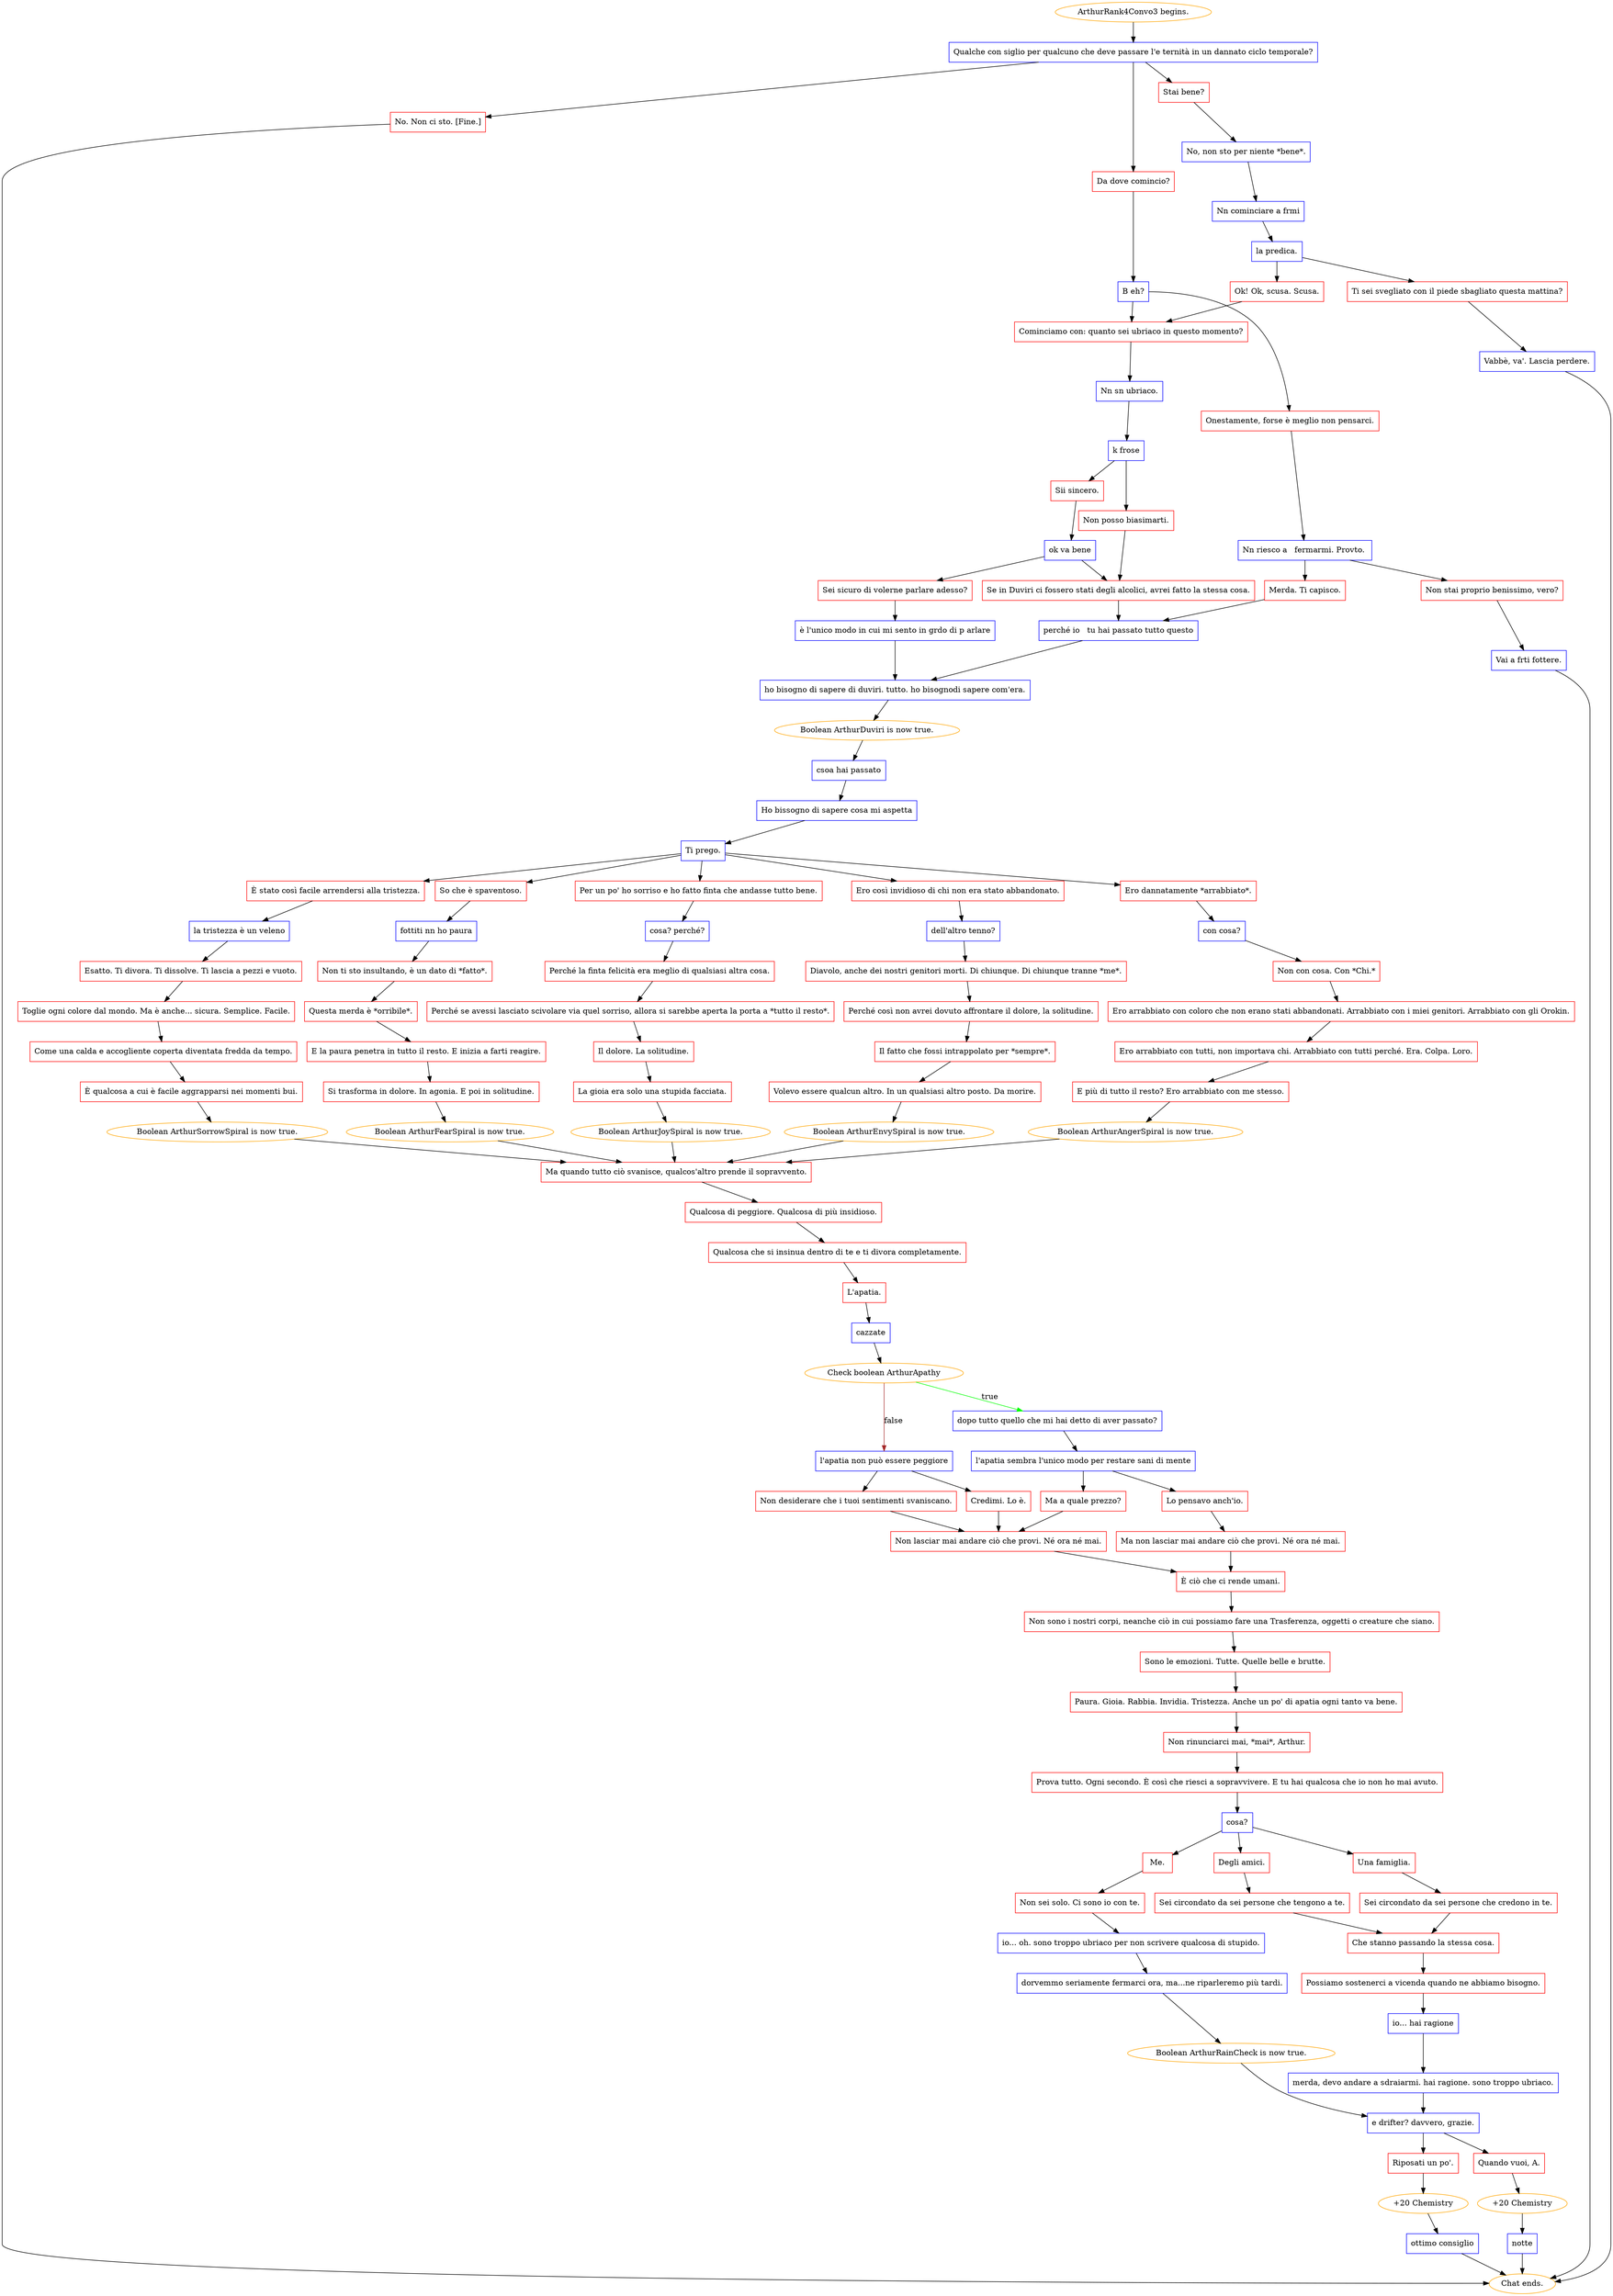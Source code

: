 digraph {
	"ArthurRank4Convo3 begins." [color=orange];
		"ArthurRank4Convo3 begins." -> j3620835116;
	j3620835116 [label="Qualche con siglio per qualcuno che deve passare l'e ternità in un dannato ciclo temporale?",shape=box,color=blue];
		j3620835116 -> j2548367221;
		j3620835116 -> j2320164516;
		j3620835116 -> j4075078919;
	j2548367221 [label="Stai bene?",shape=box,color=red];
		j2548367221 -> j1364440890;
	j2320164516 [label="Da dove comincio?",shape=box,color=red];
		j2320164516 -> j4039014681;
	j4075078919 [label="No. Non ci sto. [Fine.]",shape=box,color=red];
		j4075078919 -> "Chat ends.";
	j1364440890 [label="No, non sto per niente *bene*.",shape=box,color=blue];
		j1364440890 -> j1748869329;
	j4039014681 [label="B eh?",shape=box,color=blue];
		j4039014681 -> j1043457574;
		j4039014681 -> j396431708;
	"Chat ends." [color=orange];
	j1748869329 [label="Nn cominciare a frmi",shape=box,color=blue];
		j1748869329 -> j2336199462;
	j1043457574 [label="Cominciamo con: quanto sei ubriaco in questo momento?",shape=box,color=red];
		j1043457574 -> j3939686690;
	j396431708 [label="Onestamente, forse è meglio non pensarci.",shape=box,color=red];
		j396431708 -> j4054306123;
	j2336199462 [label="la predica.",shape=box,color=blue];
		j2336199462 -> j2413392229;
		j2336199462 -> j176639109;
	j3939686690 [label="Nn sn ubriaco.",shape=box,color=blue];
		j3939686690 -> j3636474746;
	j4054306123 [label="Nn riesco a   fermarmi. Provto. ",shape=box,color=blue];
		j4054306123 -> j2517598871;
		j4054306123 -> j2571321852;
	j2413392229 [label="Ti sei svegliato con il piede sbagliato questa mattina?",shape=box,color=red];
		j2413392229 -> j4165183401;
	j176639109 [label="Ok! Ok, scusa. Scusa.",shape=box,color=red];
		j176639109 -> j1043457574;
	j3636474746 [label="k frose",shape=box,color=blue];
		j3636474746 -> j2361547393;
		j3636474746 -> j3454581745;
	j2517598871 [label="Merda. Ti capisco.",shape=box,color=red];
		j2517598871 -> j4014152311;
	j2571321852 [label="Non stai proprio benissimo, vero?",shape=box,color=red];
		j2571321852 -> j1016365154;
	j4165183401 [label="Vabbè, va'. Lascia perdere.",shape=box,color=blue];
		j4165183401 -> "Chat ends.";
	j2361547393 [label="Sii sincero.",shape=box,color=red];
		j2361547393 -> j417503135;
	j3454581745 [label="Non posso biasimarti.",shape=box,color=red];
		j3454581745 -> j2137432298;
	j4014152311 [label="perché io   tu hai passato tutto questo",shape=box,color=blue];
		j4014152311 -> j2601269972;
	j1016365154 [label="Vai a frti fottere.",shape=box,color=blue];
		j1016365154 -> "Chat ends.";
	j417503135 [label="ok va bene",shape=box,color=blue];
		j417503135 -> j408437889;
		j417503135 -> j2137432298;
	j2137432298 [label="Se in Duviri ci fossero stati degli alcolici, avrei fatto la stessa cosa.",shape=box,color=red];
		j2137432298 -> j4014152311;
	j2601269972 [label="ho bisogno di sapere di duviri. tutto. ho bisognodi sapere com'era.",shape=box,color=blue];
		j2601269972 -> j3031759709;
	j408437889 [label="Sei sicuro di volerne parlare adesso?",shape=box,color=red];
		j408437889 -> j2992452625;
	j3031759709 [label="Boolean ArthurDuviri is now true.",color=orange];
		j3031759709 -> j843150799;
	j2992452625 [label="è l'unico modo in cui mi sento in grdo di p arlare",shape=box,color=blue];
		j2992452625 -> j2601269972;
	j843150799 [label="csoa hai passato",shape=box,color=blue];
		j843150799 -> j2429255758;
	j2429255758 [label="Ho bissogno di sapere cosa mi aspetta",shape=box,color=blue];
		j2429255758 -> j168797453;
	j168797453 [label="Ti prego.",shape=box,color=blue];
		j168797453 -> j749444788;
		j168797453 -> j1257032881;
		j168797453 -> j3834754391;
		j168797453 -> j353356746;
		j168797453 -> j2142058457;
	j749444788 [label="So che è spaventoso.",shape=box,color=red];
		j749444788 -> j3196639741;
	j1257032881 [label="Per un po' ho sorriso e ho fatto finta che andasse tutto bene.",shape=box,color=red];
		j1257032881 -> j3593414779;
	j3834754391 [label="Ero così invidioso di chi non era stato abbandonato.",shape=box,color=red];
		j3834754391 -> j3776434868;
	j353356746 [label="Ero dannatamente *arrabbiato*.",shape=box,color=red];
		j353356746 -> j3633829698;
	j2142058457 [label="È stato così facile arrendersi alla tristezza.",shape=box,color=red];
		j2142058457 -> j1874904280;
	j3196639741 [label="fottiti nn ho paura",shape=box,color=blue];
		j3196639741 -> j905786675;
	j3593414779 [label="cosa? perché?",shape=box,color=blue];
		j3593414779 -> j1050003673;
	j3776434868 [label="dell'altro tenno?",shape=box,color=blue];
		j3776434868 -> j2529754827;
	j3633829698 [label="con cosa?",shape=box,color=blue];
		j3633829698 -> j51964007;
	j1874904280 [label="la tristezza è un veleno",shape=box,color=blue];
		j1874904280 -> j4005858301;
	j905786675 [label="Non ti sto insultando, è un dato di *fatto*.",shape=box,color=red];
		j905786675 -> j3000269307;
	j1050003673 [label="Perché la finta felicità era meglio di qualsiasi altra cosa.",shape=box,color=red];
		j1050003673 -> j2154070296;
	j2529754827 [label="Diavolo, anche dei nostri genitori morti. Di chiunque. Di chiunque tranne *me*.",shape=box,color=red];
		j2529754827 -> j2246915220;
	j51964007 [label="Non con cosa. Con *Chi.*",shape=box,color=red];
		j51964007 -> j91214918;
	j4005858301 [label="Esatto. Ti divora. Ti dissolve. Ti lascia a pezzi e vuoto.",shape=box,color=red];
		j4005858301 -> j787868063;
	j3000269307 [label="Questa merda è *orribile*.",shape=box,color=red];
		j3000269307 -> j1317599497;
	j2154070296 [label="Perché se avessi lasciato scivolare via quel sorriso, allora si sarebbe aperta la porta a *tutto il resto*.",shape=box,color=red];
		j2154070296 -> j3075454772;
	j2246915220 [label="Perché così non avrei dovuto affrontare il dolore, la solitudine.",shape=box,color=red];
		j2246915220 -> j3137133220;
	j91214918 [label="Ero arrabbiato con coloro che non erano stati abbandonati. Arrabbiato con i miei genitori. Arrabbiato con gli Orokin.",shape=box,color=red];
		j91214918 -> j951394282;
	j787868063 [label="Toglie ogni colore dal mondo. Ma è anche... sicura. Semplice. Facile.",shape=box,color=red];
		j787868063 -> j364498904;
	j1317599497 [label="E la paura penetra in tutto il resto. E inizia a farti reagire.",shape=box,color=red];
		j1317599497 -> j806742096;
	j3075454772 [label="Il dolore. La solitudine.",shape=box,color=red];
		j3075454772 -> j3973542125;
	j3137133220 [label="Il fatto che fossi intrappolato per *sempre*.",shape=box,color=red];
		j3137133220 -> j3833707301;
	j951394282 [label="Ero arrabbiato con tutti, non importava chi. Arrabbiato con tutti perché. Era. Colpa. Loro.",shape=box,color=red];
		j951394282 -> j1450041027;
	j364498904 [label="Come una calda e accogliente coperta diventata fredda da tempo.",shape=box,color=red];
		j364498904 -> j3002364322;
	j806742096 [label="Si trasforma in dolore. In agonia. E poi in solitudine.",shape=box,color=red];
		j806742096 -> j502029858;
	j3973542125 [label="La gioia era solo una stupida facciata.",shape=box,color=red];
		j3973542125 -> j3707098402;
	j3833707301 [label="Volevo essere qualcun altro. In un qualsiasi altro posto. Da morire.",shape=box,color=red];
		j3833707301 -> j1950911139;
	j1450041027 [label="E più di tutto il resto? Ero arrabbiato con me stesso.",shape=box,color=red];
		j1450041027 -> j1289933223;
	j3002364322 [label="È qualcosa a cui è facile aggrapparsi nei momenti bui.",shape=box,color=red];
		j3002364322 -> j132792324;
	j502029858 [label="Boolean ArthurFearSpiral is now true.",color=orange];
		j502029858 -> j1151138651;
	j3707098402 [label="Boolean ArthurJoySpiral is now true.",color=orange];
		j3707098402 -> j1151138651;
	j1950911139 [label="Boolean ArthurEnvySpiral is now true.",color=orange];
		j1950911139 -> j1151138651;
	j1289933223 [label="Boolean ArthurAngerSpiral is now true.",color=orange];
		j1289933223 -> j1151138651;
	j132792324 [label="Boolean ArthurSorrowSpiral is now true.",color=orange];
		j132792324 -> j1151138651;
	j1151138651 [label="Ma quando tutto ciò svanisce, qualcos'altro prende il sopravvento.",shape=box,color=red];
		j1151138651 -> j825470613;
	j825470613 [label="Qualcosa di peggiore. Qualcosa di più insidioso.",shape=box,color=red];
		j825470613 -> j2085686231;
	j2085686231 [label="Qualcosa che si insinua dentro di te e ti divora completamente.",shape=box,color=red];
		j2085686231 -> j1310907191;
	j1310907191 [label="L'apatia.",shape=box,color=red];
		j1310907191 -> j2502785061;
	j2502785061 [label="cazzate",shape=box,color=blue];
		j2502785061 -> j636424934;
	j636424934 [label="Check boolean ArthurApathy",color=orange];
		j636424934 -> j1847159447 [label=true,color=green];
		j636424934 -> j675435835 [label=false,color=brown];
	j1847159447 [label="dopo tutto quello che mi hai detto di aver passato?",shape=box,color=blue];
		j1847159447 -> j1859055872;
	j675435835 [label="l'apatia non può essere peggiore",shape=box,color=blue];
		j675435835 -> j1309165580;
		j675435835 -> j865019820;
	j1859055872 [label="l'apatia sembra l'unico modo per restare sani di mente",shape=box,color=blue];
		j1859055872 -> j1663299134;
		j1859055872 -> j3269679227;
	j1309165580 [label="Credimi. Lo è.",shape=box,color=red];
		j1309165580 -> j59583951;
	j865019820 [label="Non desiderare che i tuoi sentimenti svaniscano.",shape=box,color=red];
		j865019820 -> j59583951;
	j1663299134 [label="Lo pensavo anch'io.",shape=box,color=red];
		j1663299134 -> j2102554429;
	j3269679227 [label="Ma a quale prezzo?",shape=box,color=red];
		j3269679227 -> j59583951;
	j59583951 [label="Non lasciar mai andare ciò che provi. Né ora né mai.",shape=box,color=red];
		j59583951 -> j1356183575;
	j2102554429 [label="Ma non lasciar mai andare ciò che provi. Né ora né mai.",shape=box,color=red];
		j2102554429 -> j1356183575;
	j1356183575 [label="È ciò che ci rende umani.",shape=box,color=red];
		j1356183575 -> j1908268757;
	j1908268757 [label="Non sono i nostri corpi, neanche ciò in cui possiamo fare una Trasferenza, oggetti o creature che siano.",shape=box,color=red];
		j1908268757 -> j3965968855;
	j3965968855 [label="Sono le emozioni. Tutte. Quelle belle e brutte.",shape=box,color=red];
		j3965968855 -> j311617934;
	j311617934 [label="Paura. Gioia. Rabbia. Invidia. Tristezza. Anche un po' di apatia ogni tanto va bene.",shape=box,color=red];
		j311617934 -> j3018546418;
	j3018546418 [label="Non rinunciarci mai, *mai*, Arthur.",shape=box,color=red];
		j3018546418 -> j209464847;
	j209464847 [label="Prova tutto. Ogni secondo. È così che riesci a sopravvivere. E tu hai qualcosa che io non ho mai avuto.",shape=box,color=red];
		j209464847 -> j769301950;
	j769301950 [label="cosa?",shape=box,color=blue];
		j769301950 -> j4125550529;
		j769301950 -> j2026926074;
		j769301950 -> j391882211;
	j4125550529 [label="Degli amici.",shape=box,color=red];
		j4125550529 -> j950694898;
	j2026926074 [label="Una famiglia.",shape=box,color=red];
		j2026926074 -> j4202908237;
	j391882211 [label="Me.",shape=box,color=red];
		j391882211 -> j360092183;
	j950694898 [label="Sei circondato da sei persone che tengono a te.",shape=box,color=red];
		j950694898 -> j2918654304;
	j4202908237 [label="Sei circondato da sei persone che credono in te.",shape=box,color=red];
		j4202908237 -> j2918654304;
	j360092183 [label="Non sei solo. Ci sono io con te.",shape=box,color=red];
		j360092183 -> j2046815878;
	j2918654304 [label="Che stanno passando la stessa cosa.",shape=box,color=red];
		j2918654304 -> j1708581774;
	j2046815878 [label="io... oh. sono troppo ubriaco per non scrivere qualcosa di stupido.",shape=box,color=blue];
		j2046815878 -> j3659659294;
	j1708581774 [label="Possiamo sostenerci a vicenda quando ne abbiamo bisogno.",shape=box,color=red];
		j1708581774 -> j2200343776;
	j3659659294 [label="dorvemmo seriamente fermarci ora, ma...ne riparleremo più tardi.",shape=box,color=blue];
		j3659659294 -> j924281405;
	j2200343776 [label="io... hai ragione",shape=box,color=blue];
		j2200343776 -> j2268921962;
	j924281405 [label="Boolean ArthurRainCheck is now true.",color=orange];
		j924281405 -> j3253773925;
	j2268921962 [label="merda, devo andare a sdraiarmi. hai ragione. sono troppo ubriaco.",shape=box,color=blue];
		j2268921962 -> j3253773925;
	j3253773925 [label="e drifter? davvero, grazie.",shape=box,color=blue];
		j3253773925 -> j1011657386;
		j3253773925 -> j2916176967;
	j1011657386 [label="Quando vuoi, A.",shape=box,color=red];
		j1011657386 -> j3747976010;
	j2916176967 [label="Riposati un po'.",shape=box,color=red];
		j2916176967 -> j4130447142;
	j3747976010 [label="+20 Chemistry",color=orange];
		j3747976010 -> j2418202474;
	j4130447142 [label="+20 Chemistry",color=orange];
		j4130447142 -> j1128268653;
	j2418202474 [label="notte",shape=box,color=blue];
		j2418202474 -> "Chat ends.";
	j1128268653 [label="ottimo consiglio",shape=box,color=blue];
		j1128268653 -> "Chat ends.";
}